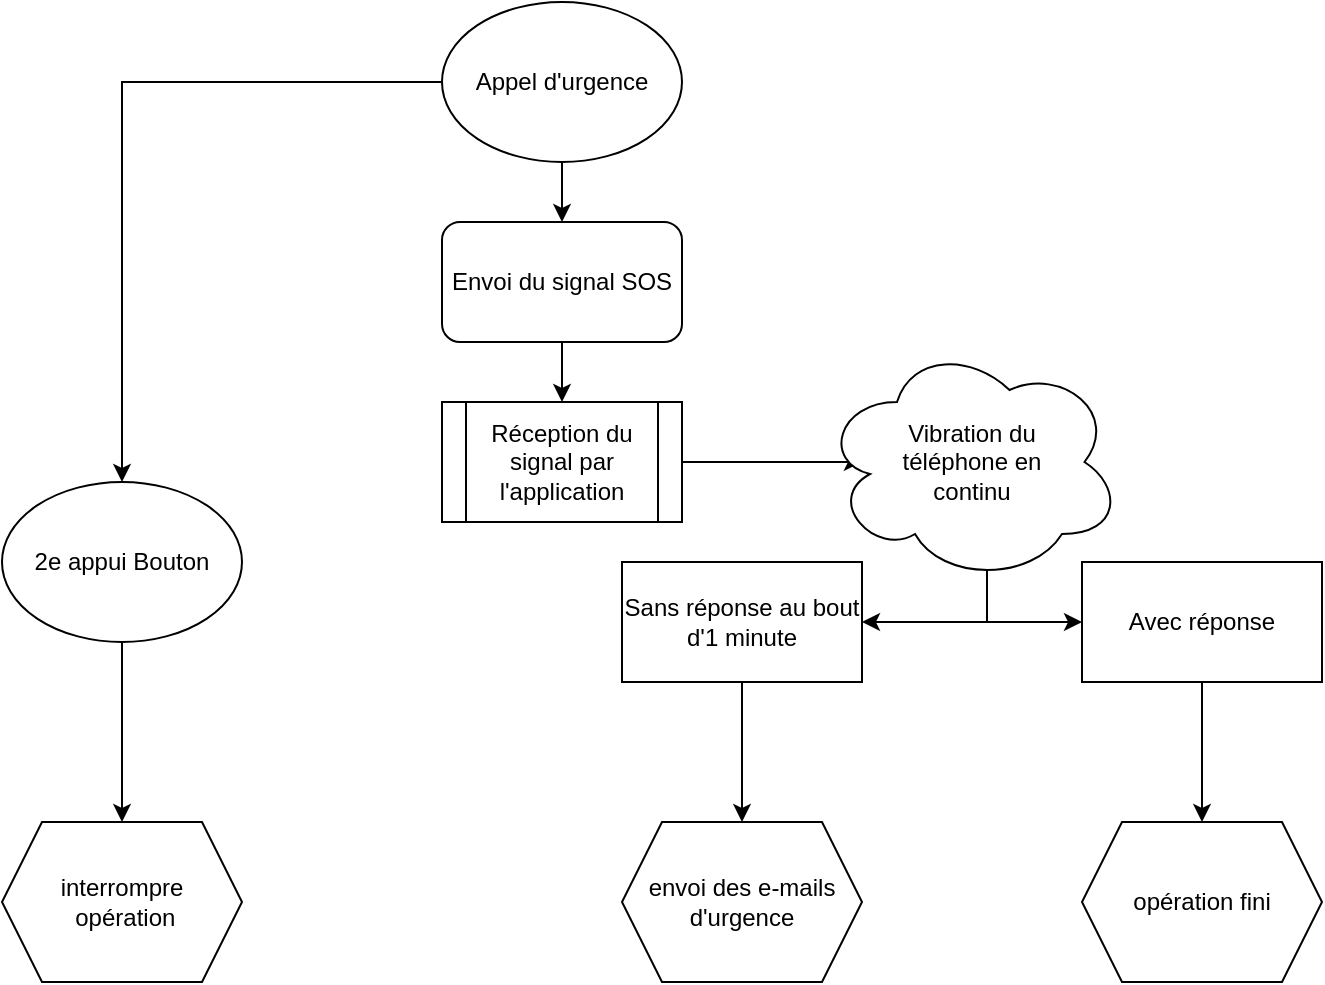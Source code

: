 <mxfile version="14.0.4" type="github">
  <diagram id="8pu5iwidz_65cdUp3gq-" name="Page-1">
    <mxGraphModel dx="1039" dy="580" grid="1" gridSize="10" guides="1" tooltips="1" connect="1" arrows="1" fold="1" page="1" pageScale="1" pageWidth="827" pageHeight="1169" math="0" shadow="0">
      <root>
        <object label="" id="0">
          <mxCell />
        </object>
        <mxCell id="1" parent="0" />
        <mxCell id="kC8aTu9hxjE-9BI2-gTr-23" style="edgeStyle=orthogonalEdgeStyle;rounded=0;orthogonalLoop=1;jettySize=auto;html=1;exitX=0;exitY=0.5;exitDx=0;exitDy=0;entryX=0.5;entryY=0;entryDx=0;entryDy=0;" parent="1" source="kC8aTu9hxjE-9BI2-gTr-8" target="kC8aTu9hxjE-9BI2-gTr-19" edge="1">
          <mxGeometry relative="1" as="geometry" />
        </mxCell>
        <mxCell id="kC8aTu9hxjE-9BI2-gTr-24" style="edgeStyle=orthogonalEdgeStyle;rounded=0;orthogonalLoop=1;jettySize=auto;html=1;exitX=0.5;exitY=1;exitDx=0;exitDy=0;entryX=0.5;entryY=0;entryDx=0;entryDy=0;" parent="1" source="kC8aTu9hxjE-9BI2-gTr-8" target="kC8aTu9hxjE-9BI2-gTr-9" edge="1">
          <mxGeometry relative="1" as="geometry" />
        </mxCell>
        <mxCell id="kC8aTu9hxjE-9BI2-gTr-8" value="Appel d&#39;urgence" style="ellipse;whiteSpace=wrap;html=1;rotation=0;" parent="1" vertex="1">
          <mxGeometry x="330" y="20" width="120" height="80" as="geometry" />
        </mxCell>
        <mxCell id="kC8aTu9hxjE-9BI2-gTr-25" style="edgeStyle=orthogonalEdgeStyle;rounded=0;orthogonalLoop=1;jettySize=auto;html=1;exitX=0.5;exitY=1;exitDx=0;exitDy=0;entryX=0.5;entryY=0;entryDx=0;entryDy=0;" parent="1" source="kC8aTu9hxjE-9BI2-gTr-9" target="kC8aTu9hxjE-9BI2-gTr-10" edge="1">
          <mxGeometry relative="1" as="geometry" />
        </mxCell>
        <mxCell id="kC8aTu9hxjE-9BI2-gTr-9" value="Envoi du signal SOS" style="rounded=1;whiteSpace=wrap;html=1;" parent="1" vertex="1">
          <mxGeometry x="330" y="130" width="120" height="60" as="geometry" />
        </mxCell>
        <mxCell id="kC8aTu9hxjE-9BI2-gTr-27" style="edgeStyle=orthogonalEdgeStyle;rounded=0;orthogonalLoop=1;jettySize=auto;html=1;exitX=1;exitY=0.5;exitDx=0;exitDy=0;entryX=0.133;entryY=0.5;entryDx=0;entryDy=0;entryPerimeter=0;" parent="1" source="kC8aTu9hxjE-9BI2-gTr-10" target="kC8aTu9hxjE-9BI2-gTr-14" edge="1">
          <mxGeometry relative="1" as="geometry" />
        </mxCell>
        <mxCell id="kC8aTu9hxjE-9BI2-gTr-10" value="Réception du signal par l&#39;application" style="shape=process;whiteSpace=wrap;html=1;backgroundOutline=1;" parent="1" vertex="1">
          <mxGeometry x="330" y="220" width="120" height="60" as="geometry" />
        </mxCell>
        <mxCell id="kC8aTu9hxjE-9BI2-gTr-29" style="edgeStyle=orthogonalEdgeStyle;rounded=0;orthogonalLoop=1;jettySize=auto;html=1;exitX=0.55;exitY=0.95;exitDx=0;exitDy=0;exitPerimeter=0;entryX=1;entryY=0.5;entryDx=0;entryDy=0;" parent="1" source="kC8aTu9hxjE-9BI2-gTr-14" target="kC8aTu9hxjE-9BI2-gTr-16" edge="1">
          <mxGeometry relative="1" as="geometry" />
        </mxCell>
        <mxCell id="kC8aTu9hxjE-9BI2-gTr-30" style="edgeStyle=orthogonalEdgeStyle;rounded=0;orthogonalLoop=1;jettySize=auto;html=1;exitX=0.55;exitY=0.95;exitDx=0;exitDy=0;exitPerimeter=0;entryX=0;entryY=0.5;entryDx=0;entryDy=0;" parent="1" source="kC8aTu9hxjE-9BI2-gTr-14" target="kC8aTu9hxjE-9BI2-gTr-15" edge="1">
          <mxGeometry relative="1" as="geometry" />
        </mxCell>
        <mxCell id="kC8aTu9hxjE-9BI2-gTr-14" value="Vibration du &lt;br&gt;téléphone en&lt;br&gt;continu" style="ellipse;shape=cloud;whiteSpace=wrap;html=1;" parent="1" vertex="1">
          <mxGeometry x="520" y="190" width="150" height="120" as="geometry" />
        </mxCell>
        <mxCell id="kC8aTu9hxjE-9BI2-gTr-32" style="edgeStyle=orthogonalEdgeStyle;rounded=0;orthogonalLoop=1;jettySize=auto;html=1;exitX=0.5;exitY=1;exitDx=0;exitDy=0;entryX=0.5;entryY=0;entryDx=0;entryDy=0;" parent="1" source="kC8aTu9hxjE-9BI2-gTr-15" target="kC8aTu9hxjE-9BI2-gTr-21" edge="1">
          <mxGeometry relative="1" as="geometry" />
        </mxCell>
        <mxCell id="kC8aTu9hxjE-9BI2-gTr-15" value="Avec réponse" style="rounded=0;whiteSpace=wrap;html=1;" parent="1" vertex="1">
          <mxGeometry x="650" y="300" width="120" height="60" as="geometry" />
        </mxCell>
        <mxCell id="kC8aTu9hxjE-9BI2-gTr-31" style="edgeStyle=orthogonalEdgeStyle;rounded=0;orthogonalLoop=1;jettySize=auto;html=1;exitX=0.5;exitY=1;exitDx=0;exitDy=0;" parent="1" source="kC8aTu9hxjE-9BI2-gTr-16" target="kC8aTu9hxjE-9BI2-gTr-20" edge="1">
          <mxGeometry relative="1" as="geometry" />
        </mxCell>
        <mxCell id="kC8aTu9hxjE-9BI2-gTr-16" value="Sans réponse au bout d&#39;1 minute" style="rounded=0;whiteSpace=wrap;html=1;" parent="1" vertex="1">
          <mxGeometry x="420" y="300" width="120" height="60" as="geometry" />
        </mxCell>
        <mxCell id="kC8aTu9hxjE-9BI2-gTr-34" style="edgeStyle=orthogonalEdgeStyle;rounded=0;orthogonalLoop=1;jettySize=auto;html=1;exitX=0.5;exitY=1;exitDx=0;exitDy=0;entryX=0.5;entryY=0;entryDx=0;entryDy=0;" parent="1" source="kC8aTu9hxjE-9BI2-gTr-19" target="kC8aTu9hxjE-9BI2-gTr-22" edge="1">
          <mxGeometry relative="1" as="geometry" />
        </mxCell>
        <mxCell id="kC8aTu9hxjE-9BI2-gTr-19" value="2e appui Bouton" style="ellipse;whiteSpace=wrap;html=1;" parent="1" vertex="1">
          <mxGeometry x="110" y="260" width="120" height="80" as="geometry" />
        </mxCell>
        <mxCell id="kC8aTu9hxjE-9BI2-gTr-20" value="envoi des e-mails d&#39;urgence" style="shape=hexagon;perimeter=hexagonPerimeter2;whiteSpace=wrap;html=1;fixedSize=1;" parent="1" vertex="1">
          <mxGeometry x="420" y="430" width="120" height="80" as="geometry" />
        </mxCell>
        <mxCell id="kC8aTu9hxjE-9BI2-gTr-21" value="opération fini" style="shape=hexagon;perimeter=hexagonPerimeter2;whiteSpace=wrap;html=1;fixedSize=1;" parent="1" vertex="1">
          <mxGeometry x="650" y="430" width="120" height="80" as="geometry" />
        </mxCell>
        <mxCell id="kC8aTu9hxjE-9BI2-gTr-22" value="interrompre&lt;br&gt;&amp;nbsp;opération" style="shape=hexagon;perimeter=hexagonPerimeter2;whiteSpace=wrap;html=1;fixedSize=1;" parent="1" vertex="1">
          <mxGeometry x="110" y="430" width="120" height="80" as="geometry" />
        </mxCell>
      </root>
    </mxGraphModel>
  </diagram>
</mxfile>
